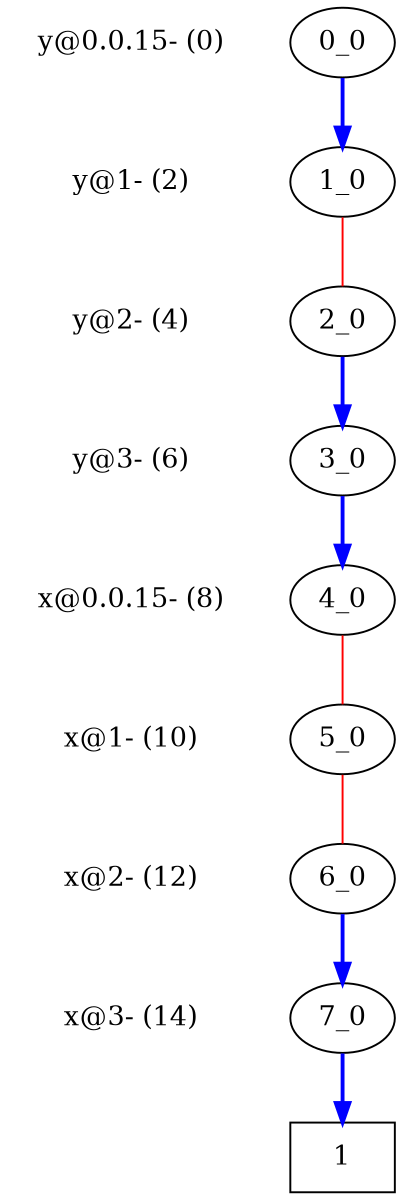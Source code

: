 digraph "DD" { size = "8,8" 
  center = true; 
edge [dir = none];
{ node [shape = plaintext];
  edge [style = invis];
 "CONST NODES" [style = invis];
"y@0.0.15- (0)" -> "y@1- (2)" -> "y@2- (4)" -> "y@3- (6)" -> "x@0.0.15- (8)" -> "x@1- (10)" -> "x@2- (12)" -> "x@3- (14)" -> "CONST NODES"
}
{ rank = same; "y@0.0.15- (0)";  "0_0"; 
}
{ rank = same; "y@1- (2)";  "1_0"; 
}
{ rank = same; "y@2- (4)";  "2_0"; 
}
{ rank = same; "y@3- (6)";  "3_0"; 
}
{ rank = same; "x@0.0.15- (8)";  "4_0"; 
}
{ rank = same; "x@1- (10)";  "5_0"; 
}
{ rank = same; "x@2- (12)";  "6_0"; 
}
{ rank = same; "x@3- (14)";  "7_0"; 
}
{ rank = same; "CONST NODES";
{ node [shape = box]; "1"; }} "0_0" -> "1_0"[color=blue,style=bold,dir=forward];
 "1_0" -> "2_0"[color=red];
 "2_0" -> "3_0"[color=blue,style=bold,dir=forward];
 "3_0" -> "4_0"[color=blue,style=bold,dir=forward];
 "4_0" -> "5_0"[color=red];
 "5_0" -> "6_0"[color=red];
 "6_0" -> "7_0"[color=blue,style=bold,dir=forward];
 "7_0" ->"1"[color=blue,style=bold,dir=forward];

}
